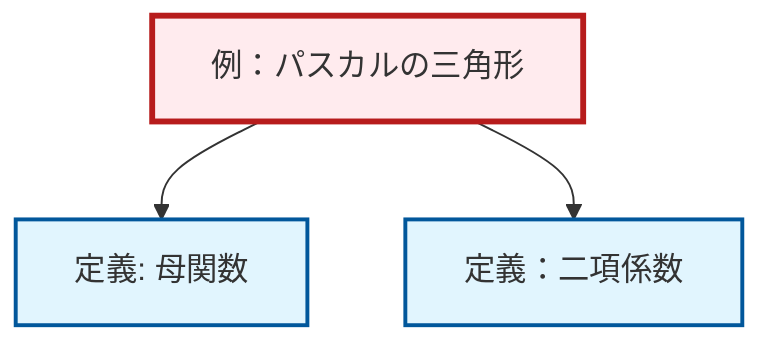 graph TD
    classDef definition fill:#e1f5fe,stroke:#01579b,stroke-width:2px
    classDef theorem fill:#f3e5f5,stroke:#4a148c,stroke-width:2px
    classDef axiom fill:#fff3e0,stroke:#e65100,stroke-width:2px
    classDef example fill:#e8f5e9,stroke:#1b5e20,stroke-width:2px
    classDef current fill:#ffebee,stroke:#b71c1c,stroke-width:3px
    ex-pascals-triangle["例：パスカルの三角形"]:::example
    def-generating-function["定義: 母関数"]:::definition
    def-binomial-coefficient["定義：二項係数"]:::definition
    ex-pascals-triangle --> def-generating-function
    ex-pascals-triangle --> def-binomial-coefficient
    class ex-pascals-triangle current